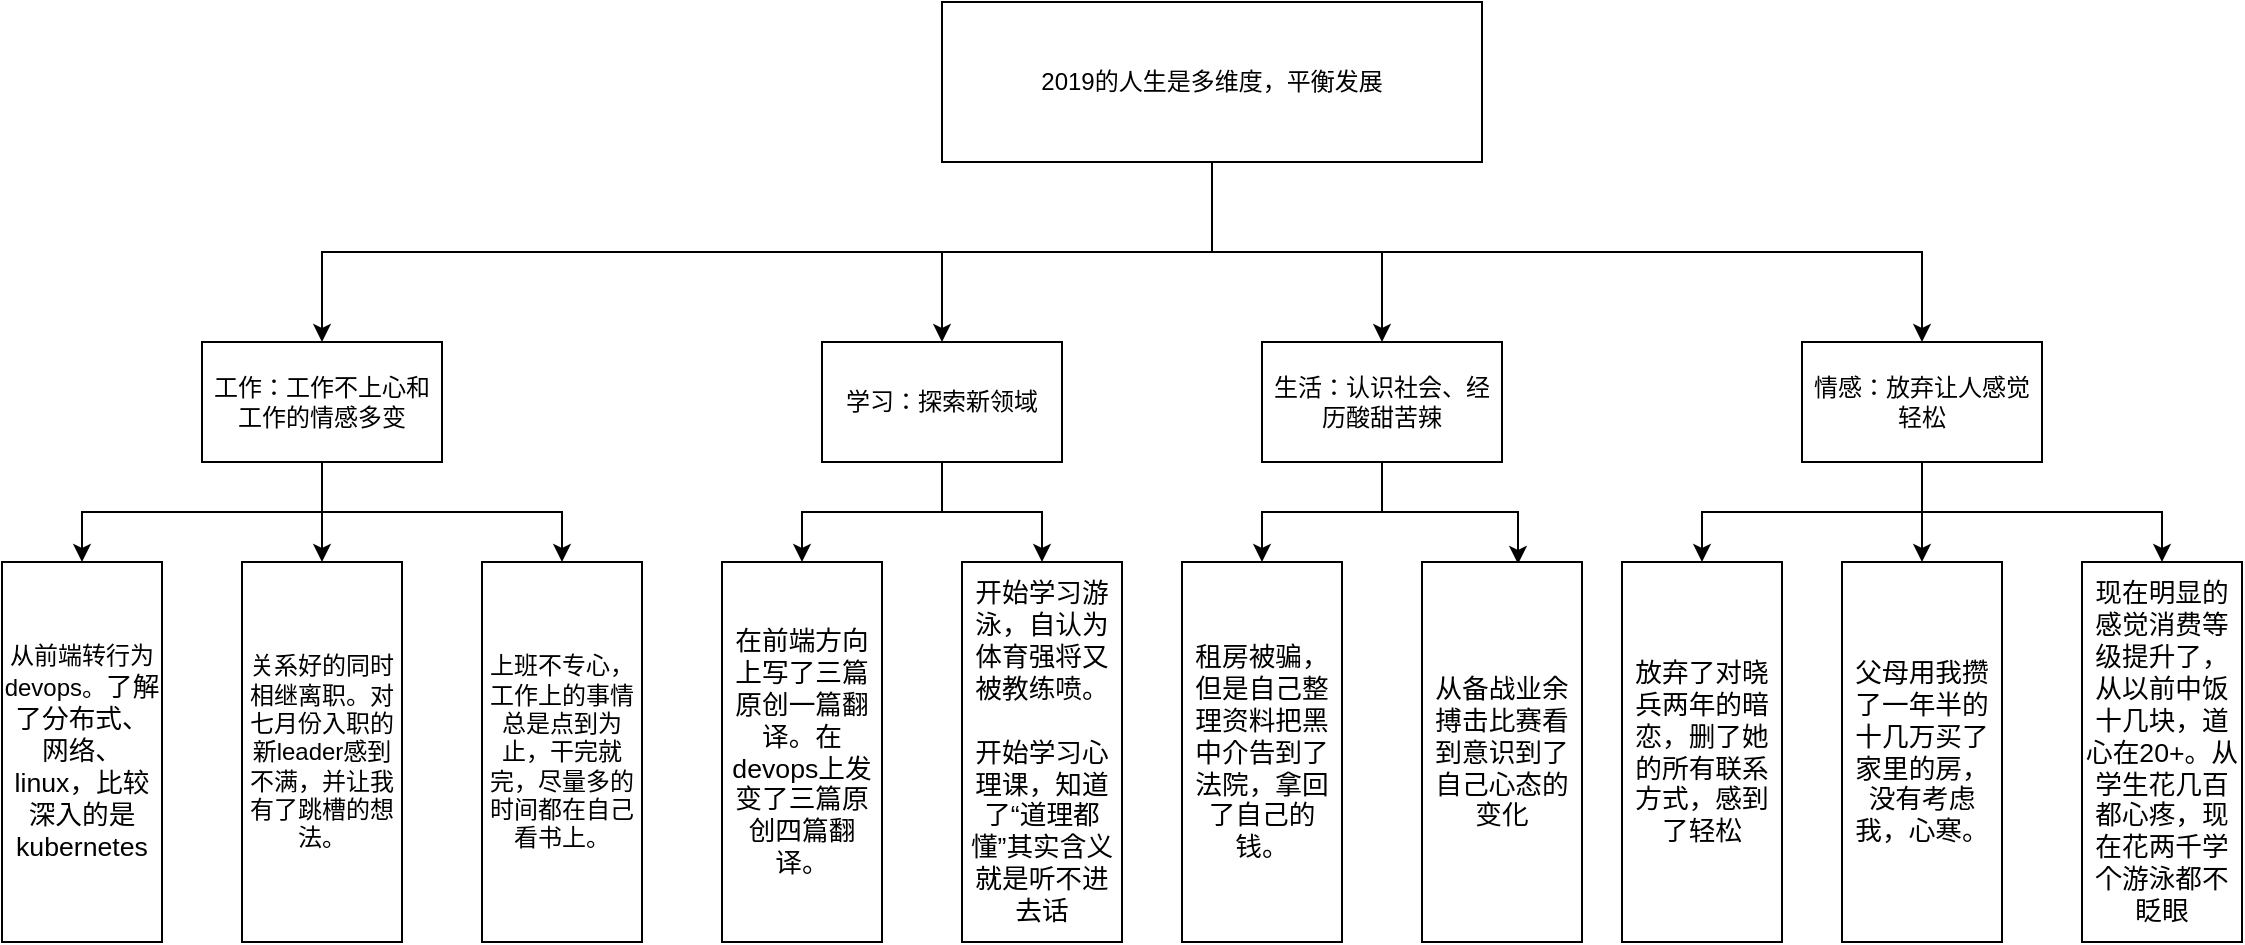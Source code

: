 <mxfile version="12.4.8" type="github">
  <diagram id="yfRqVsXLEQVJtWVrE4aE" name="第 1 页">
    <mxGraphModel dx="1933" dy="702" grid="1" gridSize="10" guides="1" tooltips="1" connect="1" arrows="1" fold="1" page="1" pageScale="1" pageWidth="827" pageHeight="1169" math="0" shadow="0">
      <root>
        <mxCell id="0"/>
        <mxCell id="1" parent="0"/>
        <mxCell id="6dMx5kK0GIaUFnze7Xp3-11" style="edgeStyle=orthogonalEdgeStyle;rounded=0;orthogonalLoop=1;jettySize=auto;html=1;exitX=0.5;exitY=1;exitDx=0;exitDy=0;" edge="1" parent="1" source="6dMx5kK0GIaUFnze7Xp3-1" target="6dMx5kK0GIaUFnze7Xp3-3">
          <mxGeometry relative="1" as="geometry"/>
        </mxCell>
        <mxCell id="6dMx5kK0GIaUFnze7Xp3-12" style="edgeStyle=orthogonalEdgeStyle;rounded=0;orthogonalLoop=1;jettySize=auto;html=1;exitX=0.5;exitY=1;exitDx=0;exitDy=0;entryX=0.5;entryY=0;entryDx=0;entryDy=0;" edge="1" parent="1" source="6dMx5kK0GIaUFnze7Xp3-1" target="6dMx5kK0GIaUFnze7Xp3-4">
          <mxGeometry relative="1" as="geometry"/>
        </mxCell>
        <mxCell id="6dMx5kK0GIaUFnze7Xp3-13" style="edgeStyle=orthogonalEdgeStyle;rounded=0;orthogonalLoop=1;jettySize=auto;html=1;exitX=0.5;exitY=1;exitDx=0;exitDy=0;entryX=0.5;entryY=0;entryDx=0;entryDy=0;" edge="1" parent="1" source="6dMx5kK0GIaUFnze7Xp3-1" target="6dMx5kK0GIaUFnze7Xp3-5">
          <mxGeometry relative="1" as="geometry"/>
        </mxCell>
        <mxCell id="6dMx5kK0GIaUFnze7Xp3-24" style="edgeStyle=orthogonalEdgeStyle;rounded=0;orthogonalLoop=1;jettySize=auto;html=1;exitX=0.5;exitY=1;exitDx=0;exitDy=0;" edge="1" parent="1" source="6dMx5kK0GIaUFnze7Xp3-1" target="6dMx5kK0GIaUFnze7Xp3-2">
          <mxGeometry relative="1" as="geometry"/>
        </mxCell>
        <mxCell id="6dMx5kK0GIaUFnze7Xp3-1" value="2019的人生是多维度，平衡发展" style="rounded=0;whiteSpace=wrap;html=1;" vertex="1" parent="1">
          <mxGeometry x="270" y="80" width="270" height="80" as="geometry"/>
        </mxCell>
        <mxCell id="6dMx5kK0GIaUFnze7Xp3-25" style="edgeStyle=orthogonalEdgeStyle;rounded=0;orthogonalLoop=1;jettySize=auto;html=1;exitX=0.5;exitY=1;exitDx=0;exitDy=0;entryX=0.5;entryY=0;entryDx=0;entryDy=0;" edge="1" parent="1" source="6dMx5kK0GIaUFnze7Xp3-2" target="6dMx5kK0GIaUFnze7Xp3-14">
          <mxGeometry relative="1" as="geometry"/>
        </mxCell>
        <mxCell id="6dMx5kK0GIaUFnze7Xp3-26" style="edgeStyle=orthogonalEdgeStyle;rounded=0;orthogonalLoop=1;jettySize=auto;html=1;exitX=0.5;exitY=1;exitDx=0;exitDy=0;entryX=0.5;entryY=0;entryDx=0;entryDy=0;" edge="1" parent="1" source="6dMx5kK0GIaUFnze7Xp3-2" target="6dMx5kK0GIaUFnze7Xp3-16">
          <mxGeometry relative="1" as="geometry"/>
        </mxCell>
        <mxCell id="6dMx5kK0GIaUFnze7Xp3-27" style="edgeStyle=orthogonalEdgeStyle;rounded=0;orthogonalLoop=1;jettySize=auto;html=1;exitX=0.5;exitY=1;exitDx=0;exitDy=0;entryX=0.5;entryY=0;entryDx=0;entryDy=0;" edge="1" parent="1" source="6dMx5kK0GIaUFnze7Xp3-2" target="6dMx5kK0GIaUFnze7Xp3-17">
          <mxGeometry relative="1" as="geometry"/>
        </mxCell>
        <mxCell id="6dMx5kK0GIaUFnze7Xp3-2" value="工作：工作不上心和工作的情感多变" style="rounded=0;whiteSpace=wrap;html=1;" vertex="1" parent="1">
          <mxGeometry x="-100" y="250" width="120" height="60" as="geometry"/>
        </mxCell>
        <mxCell id="6dMx5kK0GIaUFnze7Xp3-28" style="edgeStyle=orthogonalEdgeStyle;rounded=0;orthogonalLoop=1;jettySize=auto;html=1;exitX=0.5;exitY=1;exitDx=0;exitDy=0;entryX=0.5;entryY=0;entryDx=0;entryDy=0;" edge="1" parent="1" source="6dMx5kK0GIaUFnze7Xp3-3" target="6dMx5kK0GIaUFnze7Xp3-22">
          <mxGeometry relative="1" as="geometry"/>
        </mxCell>
        <mxCell id="6dMx5kK0GIaUFnze7Xp3-29" style="edgeStyle=orthogonalEdgeStyle;rounded=0;orthogonalLoop=1;jettySize=auto;html=1;exitX=0.5;exitY=1;exitDx=0;exitDy=0;entryX=0.5;entryY=0;entryDx=0;entryDy=0;" edge="1" parent="1" source="6dMx5kK0GIaUFnze7Xp3-3" target="6dMx5kK0GIaUFnze7Xp3-23">
          <mxGeometry relative="1" as="geometry"/>
        </mxCell>
        <mxCell id="6dMx5kK0GIaUFnze7Xp3-3" value="学习：探索新领域" style="rounded=0;whiteSpace=wrap;html=1;" vertex="1" parent="1">
          <mxGeometry x="210" y="250" width="120" height="60" as="geometry"/>
        </mxCell>
        <mxCell id="6dMx5kK0GIaUFnze7Xp3-32" style="edgeStyle=orthogonalEdgeStyle;rounded=0;orthogonalLoop=1;jettySize=auto;html=1;exitX=0.5;exitY=1;exitDx=0;exitDy=0;entryX=0.5;entryY=0;entryDx=0;entryDy=0;" edge="1" parent="1" source="6dMx5kK0GIaUFnze7Xp3-4" target="6dMx5kK0GIaUFnze7Xp3-30">
          <mxGeometry relative="1" as="geometry"/>
        </mxCell>
        <mxCell id="6dMx5kK0GIaUFnze7Xp3-33" style="edgeStyle=orthogonalEdgeStyle;rounded=0;orthogonalLoop=1;jettySize=auto;html=1;exitX=0.5;exitY=1;exitDx=0;exitDy=0;entryX=0.6;entryY=0.005;entryDx=0;entryDy=0;entryPerimeter=0;" edge="1" parent="1" source="6dMx5kK0GIaUFnze7Xp3-4" target="6dMx5kK0GIaUFnze7Xp3-31">
          <mxGeometry relative="1" as="geometry"/>
        </mxCell>
        <mxCell id="6dMx5kK0GIaUFnze7Xp3-4" value="生活：认识社会、经历酸甜苦辣" style="rounded=0;whiteSpace=wrap;html=1;" vertex="1" parent="1">
          <mxGeometry x="430" y="250" width="120" height="60" as="geometry"/>
        </mxCell>
        <mxCell id="6dMx5kK0GIaUFnze7Xp3-37" style="edgeStyle=orthogonalEdgeStyle;rounded=0;orthogonalLoop=1;jettySize=auto;html=1;exitX=0.5;exitY=1;exitDx=0;exitDy=0;" edge="1" parent="1" source="6dMx5kK0GIaUFnze7Xp3-5" target="6dMx5kK0GIaUFnze7Xp3-34">
          <mxGeometry relative="1" as="geometry"/>
        </mxCell>
        <mxCell id="6dMx5kK0GIaUFnze7Xp3-38" style="edgeStyle=orthogonalEdgeStyle;rounded=0;orthogonalLoop=1;jettySize=auto;html=1;exitX=0.5;exitY=1;exitDx=0;exitDy=0;entryX=0.5;entryY=0;entryDx=0;entryDy=0;" edge="1" parent="1" source="6dMx5kK0GIaUFnze7Xp3-5" target="6dMx5kK0GIaUFnze7Xp3-35">
          <mxGeometry relative="1" as="geometry"/>
        </mxCell>
        <mxCell id="6dMx5kK0GIaUFnze7Xp3-39" style="edgeStyle=orthogonalEdgeStyle;rounded=0;orthogonalLoop=1;jettySize=auto;html=1;exitX=0.5;exitY=1;exitDx=0;exitDy=0;" edge="1" parent="1" source="6dMx5kK0GIaUFnze7Xp3-5" target="6dMx5kK0GIaUFnze7Xp3-36">
          <mxGeometry relative="1" as="geometry"/>
        </mxCell>
        <mxCell id="6dMx5kK0GIaUFnze7Xp3-5" value="情感：放弃让人感觉轻松" style="rounded=0;whiteSpace=wrap;html=1;" vertex="1" parent="1">
          <mxGeometry x="700" y="250" width="120" height="60" as="geometry"/>
        </mxCell>
        <mxCell id="6dMx5kK0GIaUFnze7Xp3-14" value="从前端转行为devops。&lt;span style=&quot;font-size: 13.333px&quot;&gt;了解了分布式、网络、linux，比较深入的是kubernetes&lt;/span&gt;" style="rounded=0;whiteSpace=wrap;html=1;" vertex="1" parent="1">
          <mxGeometry x="-200" y="360" width="80" height="190" as="geometry"/>
        </mxCell>
        <mxCell id="6dMx5kK0GIaUFnze7Xp3-16" value="关系好的同时相继离职。对七月份入职的新leader感到不满，并让我有了跳槽的想法。" style="rounded=0;whiteSpace=wrap;html=1;" vertex="1" parent="1">
          <mxGeometry x="-80" y="360" width="80" height="190" as="geometry"/>
        </mxCell>
        <mxCell id="6dMx5kK0GIaUFnze7Xp3-17" value="上班不专心，工作上的事情总是点到为止，干完就完，尽量多的时间都在自己看书上。" style="rounded=0;whiteSpace=wrap;html=1;" vertex="1" parent="1">
          <mxGeometry x="40" y="360" width="80" height="190" as="geometry"/>
        </mxCell>
        <mxCell id="6dMx5kK0GIaUFnze7Xp3-22" value="&lt;span style=&quot;font-size: 13.333px&quot;&gt;在前端方向上写了三篇原创一篇翻译。在devops上发变了三篇原创四篇翻译。&lt;/span&gt;" style="rounded=0;whiteSpace=wrap;html=1;" vertex="1" parent="1">
          <mxGeometry x="160" y="360" width="80" height="190" as="geometry"/>
        </mxCell>
        <mxCell id="6dMx5kK0GIaUFnze7Xp3-23" value="&lt;span style=&quot;font-size: 13.333px&quot;&gt;开始学习游泳，自认为体育强将又被教练喷。&lt;br&gt;&lt;br&gt;开始学习心理课，知道了“道理都懂”其实含义就是听不进去话&lt;br&gt;&lt;/span&gt;" style="rounded=0;whiteSpace=wrap;html=1;" vertex="1" parent="1">
          <mxGeometry x="280" y="360" width="80" height="190" as="geometry"/>
        </mxCell>
        <mxCell id="6dMx5kK0GIaUFnze7Xp3-30" value="&lt;span style=&quot;font-size: 13.333px&quot;&gt;租房被骗，但是自己整理资料把黑中介告到了法院，拿回了自己的钱。&lt;br&gt;&lt;/span&gt;" style="rounded=0;whiteSpace=wrap;html=1;" vertex="1" parent="1">
          <mxGeometry x="390" y="360" width="80" height="190" as="geometry"/>
        </mxCell>
        <mxCell id="6dMx5kK0GIaUFnze7Xp3-31" value="&lt;span style=&quot;font-size: 13.333px&quot;&gt;从备战业余搏击比赛看到意识到了自己心态的变化&lt;br&gt;&lt;/span&gt;" style="rounded=0;whiteSpace=wrap;html=1;" vertex="1" parent="1">
          <mxGeometry x="510" y="360" width="80" height="190" as="geometry"/>
        </mxCell>
        <mxCell id="6dMx5kK0GIaUFnze7Xp3-34" value="&lt;span style=&quot;font-size: 13.333px&quot;&gt;放弃了对晓兵两年的暗恋，删了她的所有联系方式，感到了轻松&lt;br&gt;&lt;/span&gt;" style="rounded=0;whiteSpace=wrap;html=1;" vertex="1" parent="1">
          <mxGeometry x="610" y="360" width="80" height="190" as="geometry"/>
        </mxCell>
        <mxCell id="6dMx5kK0GIaUFnze7Xp3-35" value="&lt;span style=&quot;font-size: 13.333px&quot;&gt;父母用我攒了一年半的十几万买了家里的房，没有考虑我，心寒。&lt;br&gt;&lt;/span&gt;" style="rounded=0;whiteSpace=wrap;html=1;" vertex="1" parent="1">
          <mxGeometry x="720" y="360" width="80" height="190" as="geometry"/>
        </mxCell>
        <mxCell id="6dMx5kK0GIaUFnze7Xp3-36" value="&lt;span style=&quot;font-size: 13.333px&quot;&gt;现在明显的感觉消费等级提升了，从以前中饭十几块，道心在20+。从学生花几百都心疼，现在花两千学个游泳都不眨眼&lt;br&gt;&lt;/span&gt;" style="rounded=0;whiteSpace=wrap;html=1;" vertex="1" parent="1">
          <mxGeometry x="840" y="360" width="80" height="190" as="geometry"/>
        </mxCell>
      </root>
    </mxGraphModel>
  </diagram>
</mxfile>
